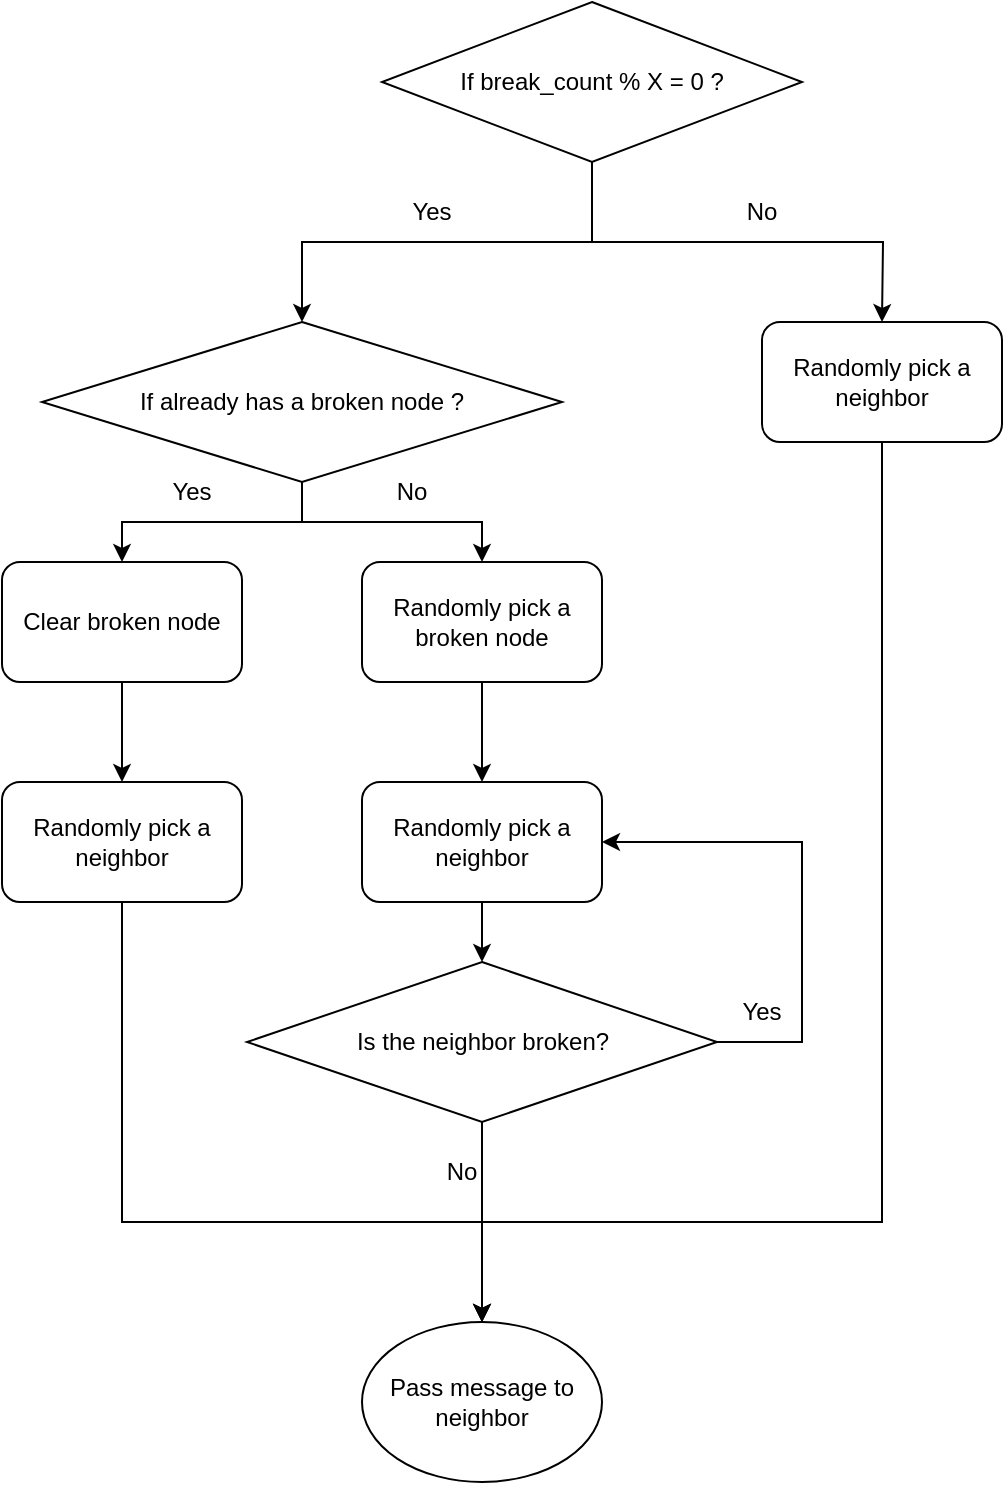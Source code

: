 <mxfile version="15.4.3" type="github"><diagram id="ABJpIX-OR5QJ5G9qv6je" name="Page-1"><mxGraphModel dx="1422" dy="794" grid="1" gridSize="10" guides="1" tooltips="1" connect="1" arrows="1" fold="1" page="1" pageScale="1" pageWidth="850" pageHeight="1100" math="0" shadow="0"><root><mxCell id="0"/><mxCell id="1" parent="0"/><mxCell id="qqF_ewMRIZYg61mrc6aG-12" style="edgeStyle=orthogonalEdgeStyle;rounded=0;orthogonalLoop=1;jettySize=auto;html=1;exitX=0.5;exitY=1;exitDx=0;exitDy=0;entryX=0.5;entryY=0;entryDx=0;entryDy=0;" parent="1" source="qqF_ewMRIZYg61mrc6aG-8" target="qqF_ewMRIZYg61mrc6aG-10" edge="1"><mxGeometry relative="1" as="geometry"/></mxCell><mxCell id="qqF_ewMRIZYg61mrc6aG-13" style="edgeStyle=orthogonalEdgeStyle;rounded=0;orthogonalLoop=1;jettySize=auto;html=1;exitX=0.5;exitY=1;exitDx=0;exitDy=0;entryX=0.5;entryY=0;entryDx=0;entryDy=0;" parent="1" source="qqF_ewMRIZYg61mrc6aG-8" edge="1"><mxGeometry relative="1" as="geometry"><mxPoint x="620" y="340" as="targetPoint"/></mxGeometry></mxCell><mxCell id="qqF_ewMRIZYg61mrc6aG-8" value="If break_count % X = 0 ?" style="rhombus;whiteSpace=wrap;html=1;" parent="1" vertex="1"><mxGeometry x="370" y="180" width="210" height="80" as="geometry"/></mxCell><mxCell id="qqF_ewMRIZYg61mrc6aG-18" style="edgeStyle=orthogonalEdgeStyle;rounded=0;orthogonalLoop=1;jettySize=auto;html=1;exitX=0.5;exitY=1;exitDx=0;exitDy=0;entryX=0.5;entryY=0;entryDx=0;entryDy=0;" parent="1" source="qqF_ewMRIZYg61mrc6aG-10" target="qqF_ewMRIZYg61mrc6aG-17" edge="1"><mxGeometry relative="1" as="geometry"/></mxCell><mxCell id="qqF_ewMRIZYg61mrc6aG-20" style="edgeStyle=orthogonalEdgeStyle;rounded=0;orthogonalLoop=1;jettySize=auto;html=1;exitX=0.5;exitY=1;exitDx=0;exitDy=0;entryX=0.5;entryY=0;entryDx=0;entryDy=0;" parent="1" source="qqF_ewMRIZYg61mrc6aG-10" target="qqF_ewMRIZYg61mrc6aG-19" edge="1"><mxGeometry relative="1" as="geometry"/></mxCell><mxCell id="qqF_ewMRIZYg61mrc6aG-10" value="If already has a broken node ?" style="rhombus;whiteSpace=wrap;html=1;" parent="1" vertex="1"><mxGeometry x="200" y="340" width="260" height="80" as="geometry"/></mxCell><mxCell id="qqF_ewMRIZYg61mrc6aG-11" value="Pass message to neighbor" style="ellipse;whiteSpace=wrap;html=1;" parent="1" vertex="1"><mxGeometry x="360" y="840" width="120" height="80" as="geometry"/></mxCell><mxCell id="qqF_ewMRIZYg61mrc6aG-14" value="No" style="text;html=1;strokeColor=none;fillColor=none;align=center;verticalAlign=middle;whiteSpace=wrap;rounded=0;" parent="1" vertex="1"><mxGeometry x="530" y="270" width="60" height="30" as="geometry"/></mxCell><mxCell id="qqF_ewMRIZYg61mrc6aG-15" value="Yes" style="text;html=1;strokeColor=none;fillColor=none;align=center;verticalAlign=middle;whiteSpace=wrap;rounded=0;" parent="1" vertex="1"><mxGeometry x="365" y="270" width="60" height="30" as="geometry"/></mxCell><mxCell id="qqF_ewMRIZYg61mrc6aG-28" style="edgeStyle=orthogonalEdgeStyle;rounded=0;orthogonalLoop=1;jettySize=auto;html=1;exitX=0.5;exitY=1;exitDx=0;exitDy=0;entryX=0.5;entryY=0;entryDx=0;entryDy=0;" parent="1" source="qqF_ewMRIZYg61mrc6aG-17" target="qqF_ewMRIZYg61mrc6aG-27" edge="1"><mxGeometry relative="1" as="geometry"/></mxCell><mxCell id="qqF_ewMRIZYg61mrc6aG-17" value="Clear broken node" style="rounded=1;whiteSpace=wrap;html=1;" parent="1" vertex="1"><mxGeometry x="180" y="460" width="120" height="60" as="geometry"/></mxCell><mxCell id="qqF_ewMRIZYg61mrc6aG-31" style="edgeStyle=orthogonalEdgeStyle;rounded=0;orthogonalLoop=1;jettySize=auto;html=1;exitX=0.5;exitY=1;exitDx=0;exitDy=0;entryX=0.5;entryY=0;entryDx=0;entryDy=0;" parent="1" source="qqF_ewMRIZYg61mrc6aG-19" target="qqF_ewMRIZYg61mrc6aG-29" edge="1"><mxGeometry relative="1" as="geometry"/></mxCell><mxCell id="qqF_ewMRIZYg61mrc6aG-19" value="Randomly pick a broken node" style="rounded=1;whiteSpace=wrap;html=1;" parent="1" vertex="1"><mxGeometry x="360" y="460" width="120" height="60" as="geometry"/></mxCell><mxCell id="qqF_ewMRIZYg61mrc6aG-21" value="No" style="text;html=1;strokeColor=none;fillColor=none;align=center;verticalAlign=middle;whiteSpace=wrap;rounded=0;" parent="1" vertex="1"><mxGeometry x="355" y="410" width="60" height="30" as="geometry"/></mxCell><mxCell id="qqF_ewMRIZYg61mrc6aG-22" value="Yes" style="text;html=1;strokeColor=none;fillColor=none;align=center;verticalAlign=middle;whiteSpace=wrap;rounded=0;" parent="1" vertex="1"><mxGeometry x="245" y="410" width="60" height="30" as="geometry"/></mxCell><mxCell id="qqF_ewMRIZYg61mrc6aG-42" style="edgeStyle=orthogonalEdgeStyle;rounded=0;orthogonalLoop=1;jettySize=auto;html=1;exitX=0.5;exitY=1;exitDx=0;exitDy=0;entryX=0.5;entryY=0;entryDx=0;entryDy=0;" parent="1" source="qqF_ewMRIZYg61mrc6aG-26" target="qqF_ewMRIZYg61mrc6aG-11" edge="1"><mxGeometry relative="1" as="geometry"><Array as="points"><mxPoint x="620" y="790"/><mxPoint x="420" y="790"/></Array></mxGeometry></mxCell><mxCell id="qqF_ewMRIZYg61mrc6aG-26" value="Randomly pick a neighbor" style="rounded=1;whiteSpace=wrap;html=1;" parent="1" vertex="1"><mxGeometry x="560" y="340" width="120" height="60" as="geometry"/></mxCell><mxCell id="qqF_ewMRIZYg61mrc6aG-36" style="edgeStyle=orthogonalEdgeStyle;rounded=0;orthogonalLoop=1;jettySize=auto;html=1;exitX=0.5;exitY=1;exitDx=0;exitDy=0;" parent="1" source="qqF_ewMRIZYg61mrc6aG-27" target="qqF_ewMRIZYg61mrc6aG-11" edge="1"><mxGeometry relative="1" as="geometry"><Array as="points"><mxPoint x="240" y="790"/><mxPoint x="420" y="790"/></Array></mxGeometry></mxCell><mxCell id="qqF_ewMRIZYg61mrc6aG-27" value="Randomly pick a neighbor" style="rounded=1;whiteSpace=wrap;html=1;" parent="1" vertex="1"><mxGeometry x="180" y="570" width="120" height="60" as="geometry"/></mxCell><mxCell id="qqF_ewMRIZYg61mrc6aG-32" style="edgeStyle=orthogonalEdgeStyle;rounded=0;orthogonalLoop=1;jettySize=auto;html=1;exitX=0.5;exitY=1;exitDx=0;exitDy=0;entryX=0.5;entryY=0;entryDx=0;entryDy=0;" parent="1" source="qqF_ewMRIZYg61mrc6aG-29" target="qqF_ewMRIZYg61mrc6aG-30" edge="1"><mxGeometry relative="1" as="geometry"/></mxCell><mxCell id="qqF_ewMRIZYg61mrc6aG-29" value="Randomly pick a neighbor" style="rounded=1;whiteSpace=wrap;html=1;" parent="1" vertex="1"><mxGeometry x="360" y="570" width="120" height="60" as="geometry"/></mxCell><mxCell id="qqF_ewMRIZYg61mrc6aG-33" style="edgeStyle=orthogonalEdgeStyle;rounded=0;orthogonalLoop=1;jettySize=auto;html=1;exitX=1;exitY=0.5;exitDx=0;exitDy=0;entryX=1;entryY=0.5;entryDx=0;entryDy=0;" parent="1" source="qqF_ewMRIZYg61mrc6aG-30" target="qqF_ewMRIZYg61mrc6aG-29" edge="1"><mxGeometry relative="1" as="geometry"><mxPoint x="540" y="600" as="targetPoint"/><Array as="points"><mxPoint x="580" y="700"/><mxPoint x="580" y="600"/></Array></mxGeometry></mxCell><mxCell id="qqF_ewMRIZYg61mrc6aG-41" style="edgeStyle=orthogonalEdgeStyle;rounded=0;orthogonalLoop=1;jettySize=auto;html=1;exitX=0.5;exitY=1;exitDx=0;exitDy=0;entryX=0.5;entryY=0;entryDx=0;entryDy=0;" parent="1" source="qqF_ewMRIZYg61mrc6aG-30" target="qqF_ewMRIZYg61mrc6aG-11" edge="1"><mxGeometry relative="1" as="geometry"/></mxCell><mxCell id="qqF_ewMRIZYg61mrc6aG-30" value="Is the neighbor broken?" style="rhombus;whiteSpace=wrap;html=1;" parent="1" vertex="1"><mxGeometry x="302.5" y="660" width="235" height="80" as="geometry"/></mxCell><mxCell id="qqF_ewMRIZYg61mrc6aG-34" value="Yes" style="text;html=1;strokeColor=none;fillColor=none;align=center;verticalAlign=middle;whiteSpace=wrap;rounded=0;" parent="1" vertex="1"><mxGeometry x="530" y="670" width="60" height="30" as="geometry"/></mxCell><mxCell id="qqF_ewMRIZYg61mrc6aG-40" value="No" style="text;html=1;strokeColor=none;fillColor=none;align=center;verticalAlign=middle;whiteSpace=wrap;rounded=0;" parent="1" vertex="1"><mxGeometry x="380" y="750" width="60" height="30" as="geometry"/></mxCell></root></mxGraphModel></diagram></mxfile>